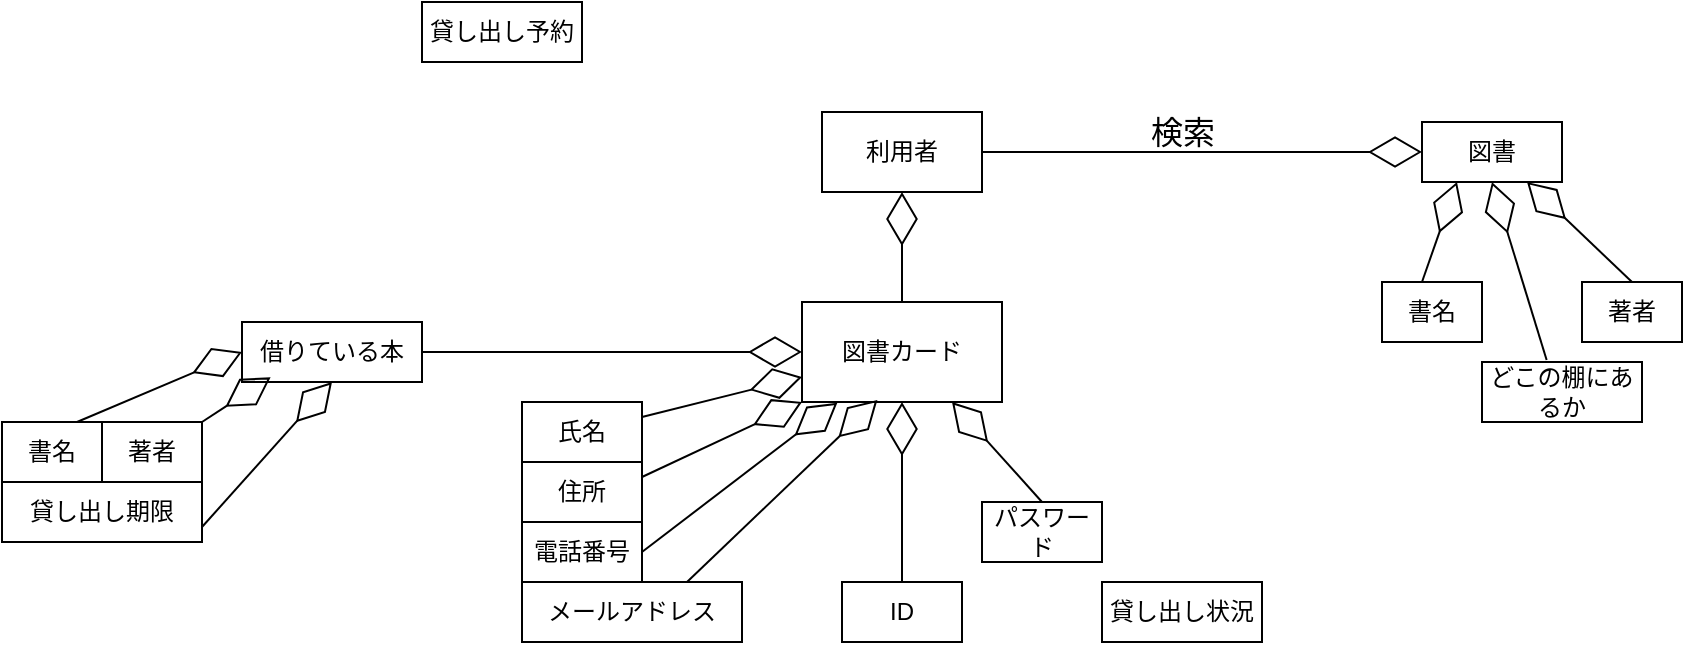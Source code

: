 <mxfile version="28.1.2">
  <diagram name="ページ1" id="u6jA_61jbAYdFf_GWUjm">
    <mxGraphModel dx="1187" dy="741" grid="1" gridSize="10" guides="1" tooltips="1" connect="1" arrows="1" fold="1" page="0" pageScale="1" pageWidth="827" pageHeight="1169" math="0" shadow="0">
      <root>
        <mxCell id="0" />
        <mxCell id="1" parent="0" />
        <mxCell id="ILgfrZimDDbZP_ykygF1-1" value="利用者" style="rounded=0;whiteSpace=wrap;html=1;" parent="1" vertex="1">
          <mxGeometry x="-320" y="-5" width="80" height="40" as="geometry" />
        </mxCell>
        <mxCell id="ILgfrZimDDbZP_ykygF1-2" value="図書カード" style="rounded=0;whiteSpace=wrap;html=1;" parent="1" vertex="1">
          <mxGeometry x="-330" y="90" width="100" height="50" as="geometry" />
        </mxCell>
        <mxCell id="ILgfrZimDDbZP_ykygF1-3" value="ID" style="rounded=0;whiteSpace=wrap;html=1;" parent="1" vertex="1">
          <mxGeometry x="-310" y="230" width="60" height="30" as="geometry" />
        </mxCell>
        <mxCell id="ILgfrZimDDbZP_ykygF1-7" value="" style="endArrow=diamondThin;endFill=0;endSize=24;html=1;rounded=0;fontSize=12;curved=1;exitX=0.5;exitY=0;exitDx=0;exitDy=0;entryX=0.5;entryY=1;entryDx=0;entryDy=0;" parent="1" source="ILgfrZimDDbZP_ykygF1-3" target="ILgfrZimDDbZP_ykygF1-2" edge="1">
          <mxGeometry width="160" relative="1" as="geometry">
            <mxPoint x="-310" y="160" as="sourcePoint" />
            <mxPoint x="-150" y="160" as="targetPoint" />
          </mxGeometry>
        </mxCell>
        <mxCell id="ILgfrZimDDbZP_ykygF1-11" value="" style="endArrow=diamondThin;endFill=0;endSize=24;html=1;rounded=0;fontSize=12;curved=1;" parent="1" source="ILgfrZimDDbZP_ykygF1-2" target="ILgfrZimDDbZP_ykygF1-1" edge="1">
          <mxGeometry width="160" relative="1" as="geometry">
            <mxPoint x="-210" y="190" as="sourcePoint" />
            <mxPoint x="-210" y="140" as="targetPoint" />
          </mxGeometry>
        </mxCell>
        <mxCell id="ILgfrZimDDbZP_ykygF1-13" value="氏名" style="rounded=0;whiteSpace=wrap;html=1;" parent="1" vertex="1">
          <mxGeometry x="-470" y="140" width="60" height="30" as="geometry" />
        </mxCell>
        <mxCell id="ILgfrZimDDbZP_ykygF1-14" value="住所" style="rounded=0;whiteSpace=wrap;html=1;" parent="1" vertex="1">
          <mxGeometry x="-470" y="170" width="60" height="30" as="geometry" />
        </mxCell>
        <mxCell id="ILgfrZimDDbZP_ykygF1-15" value="電話番号" style="rounded=0;whiteSpace=wrap;html=1;" parent="1" vertex="1">
          <mxGeometry x="-470" y="200" width="60" height="30" as="geometry" />
        </mxCell>
        <mxCell id="ILgfrZimDDbZP_ykygF1-16" value="メールアドレス" style="rounded=0;whiteSpace=wrap;html=1;" parent="1" vertex="1">
          <mxGeometry x="-470" y="230" width="110" height="30" as="geometry" />
        </mxCell>
        <mxCell id="ILgfrZimDDbZP_ykygF1-17" value="パスワード" style="rounded=0;whiteSpace=wrap;html=1;" parent="1" vertex="1">
          <mxGeometry x="-240" y="190" width="60" height="30" as="geometry" />
        </mxCell>
        <mxCell id="ILgfrZimDDbZP_ykygF1-18" value="貸し出し予約" style="whiteSpace=wrap;html=1;" parent="1" vertex="1">
          <mxGeometry x="-520" y="-60" width="80" height="30" as="geometry" />
        </mxCell>
        <mxCell id="ILgfrZimDDbZP_ykygF1-19" value="貸し出し期限" style="whiteSpace=wrap;html=1;" parent="1" vertex="1">
          <mxGeometry x="-730" y="180" width="100" height="30" as="geometry" />
        </mxCell>
        <mxCell id="ILgfrZimDDbZP_ykygF1-20" value="貸し出し状況" style="whiteSpace=wrap;html=1;" parent="1" vertex="1">
          <mxGeometry x="-180" y="230" width="80" height="30" as="geometry" />
        </mxCell>
        <mxCell id="ILgfrZimDDbZP_ykygF1-21" value="どこの棚にあるか" style="whiteSpace=wrap;html=1;" parent="1" vertex="1">
          <mxGeometry x="10" y="120" width="80" height="30" as="geometry" />
        </mxCell>
        <mxCell id="ILgfrZimDDbZP_ykygF1-22" value="図書" style="whiteSpace=wrap;html=1;" parent="1" vertex="1">
          <mxGeometry x="-20" width="70" height="30" as="geometry" />
        </mxCell>
        <mxCell id="ILgfrZimDDbZP_ykygF1-24" value="" style="endArrow=diamondThin;endFill=0;endSize=24;html=1;rounded=0;fontSize=12;curved=1;entryX=0;entryY=0.5;entryDx=0;entryDy=0;exitX=1;exitY=0.5;exitDx=0;exitDy=0;" parent="1" source="ILgfrZimDDbZP_ykygF1-1" target="ILgfrZimDDbZP_ykygF1-22" edge="1">
          <mxGeometry width="160" relative="1" as="geometry">
            <mxPoint x="-220" y="14.5" as="sourcePoint" />
            <mxPoint x="-60" y="14.5" as="targetPoint" />
          </mxGeometry>
        </mxCell>
        <mxCell id="ILgfrZimDDbZP_ykygF1-25" value="検索" style="text;html=1;align=center;verticalAlign=middle;resizable=0;points=[];autosize=1;strokeColor=none;fillColor=none;fontSize=16;" parent="1" vertex="1">
          <mxGeometry x="-170" y="-10" width="60" height="30" as="geometry" />
        </mxCell>
        <mxCell id="ILgfrZimDDbZP_ykygF1-28" value="書名" style="whiteSpace=wrap;html=1;" parent="1" vertex="1">
          <mxGeometry x="-40" y="80" width="50" height="30" as="geometry" />
        </mxCell>
        <mxCell id="ILgfrZimDDbZP_ykygF1-29" value="著者" style="whiteSpace=wrap;html=1;" parent="1" vertex="1">
          <mxGeometry x="60" y="80" width="50" height="30" as="geometry" />
        </mxCell>
        <mxCell id="ILgfrZimDDbZP_ykygF1-31" value="" style="endArrow=diamondThin;endFill=0;endSize=24;html=1;rounded=0;fontSize=12;curved=1;entryX=0.25;entryY=1;entryDx=0;entryDy=0;exitX=0.4;exitY=0;exitDx=0;exitDy=0;exitPerimeter=0;" parent="1" source="ILgfrZimDDbZP_ykygF1-28" target="ILgfrZimDDbZP_ykygF1-22" edge="1">
          <mxGeometry width="160" relative="1" as="geometry">
            <mxPoint x="10" y="80" as="sourcePoint" />
            <mxPoint x="165" y="120" as="targetPoint" />
          </mxGeometry>
        </mxCell>
        <mxCell id="ILgfrZimDDbZP_ykygF1-34" value="" style="endArrow=diamondThin;endFill=0;endSize=24;html=1;rounded=0;fontSize=12;curved=1;entryX=0.75;entryY=1;entryDx=0;entryDy=0;exitX=0.5;exitY=0;exitDx=0;exitDy=0;" parent="1" source="ILgfrZimDDbZP_ykygF1-29" target="ILgfrZimDDbZP_ykygF1-22" edge="1">
          <mxGeometry width="160" relative="1" as="geometry">
            <mxPoint x="-50" y="190" as="sourcePoint" />
            <mxPoint x="110" y="190" as="targetPoint" />
          </mxGeometry>
        </mxCell>
        <mxCell id="ILgfrZimDDbZP_ykygF1-35" value="" style="endArrow=diamondThin;endFill=0;endSize=24;html=1;rounded=0;fontSize=12;curved=1;entryX=0;entryY=0.75;entryDx=0;entryDy=0;exitX=1;exitY=0.25;exitDx=0;exitDy=0;" parent="1" source="ILgfrZimDDbZP_ykygF1-13" target="ILgfrZimDDbZP_ykygF1-2" edge="1">
          <mxGeometry width="160" relative="1" as="geometry">
            <mxPoint x="-410" y="80" as="sourcePoint" />
            <mxPoint x="-320" y="190" as="targetPoint" />
          </mxGeometry>
        </mxCell>
        <mxCell id="ILgfrZimDDbZP_ykygF1-37" value="" style="endArrow=diamondThin;endFill=0;endSize=24;html=1;rounded=0;fontSize=12;curved=1;entryX=0;entryY=1;entryDx=0;entryDy=0;exitX=1;exitY=0.25;exitDx=0;exitDy=0;" parent="1" source="ILgfrZimDDbZP_ykygF1-14" target="ILgfrZimDDbZP_ykygF1-2" edge="1">
          <mxGeometry width="160" relative="1" as="geometry">
            <mxPoint x="-480" y="190" as="sourcePoint" />
            <mxPoint x="-320" y="190" as="targetPoint" />
          </mxGeometry>
        </mxCell>
        <mxCell id="ILgfrZimDDbZP_ykygF1-39" value="" style="endArrow=diamondThin;endFill=0;endSize=24;html=1;rounded=0;fontSize=12;curved=1;entryX=0.177;entryY=1.007;entryDx=0;entryDy=0;exitX=1;exitY=0.5;exitDx=0;exitDy=0;entryPerimeter=0;" parent="1" source="ILgfrZimDDbZP_ykygF1-15" target="ILgfrZimDDbZP_ykygF1-2" edge="1">
          <mxGeometry width="160" relative="1" as="geometry">
            <mxPoint x="-480" y="190" as="sourcePoint" />
            <mxPoint x="-320" y="190" as="targetPoint" />
          </mxGeometry>
        </mxCell>
        <mxCell id="ILgfrZimDDbZP_ykygF1-41" value="" style="endArrow=diamondThin;endFill=0;endSize=24;html=1;rounded=0;fontSize=12;curved=1;entryX=0.5;entryY=1;entryDx=0;entryDy=0;exitX=0.404;exitY=-0.033;exitDx=0;exitDy=0;exitPerimeter=0;" parent="1" source="ILgfrZimDDbZP_ykygF1-21" target="ILgfrZimDDbZP_ykygF1-22" edge="1">
          <mxGeometry width="160" relative="1" as="geometry">
            <mxPoint x="-150" y="190" as="sourcePoint" />
            <mxPoint x="10" y="190" as="targetPoint" />
          </mxGeometry>
        </mxCell>
        <mxCell id="ILgfrZimDDbZP_ykygF1-43" value="" style="endArrow=diamondThin;endFill=0;endSize=24;html=1;rounded=0;fontSize=12;curved=1;entryX=0.75;entryY=1;entryDx=0;entryDy=0;exitX=0.5;exitY=0;exitDx=0;exitDy=0;" parent="1" source="ILgfrZimDDbZP_ykygF1-17" target="ILgfrZimDDbZP_ykygF1-2" edge="1">
          <mxGeometry width="160" relative="1" as="geometry">
            <mxPoint x="-150" y="190" as="sourcePoint" />
            <mxPoint x="10" y="190" as="targetPoint" />
          </mxGeometry>
        </mxCell>
        <mxCell id="ILgfrZimDDbZP_ykygF1-44" value="" style="endArrow=diamondThin;endFill=0;endSize=24;html=1;rounded=0;fontSize=12;curved=1;entryX=0.377;entryY=0.98;entryDx=0;entryDy=0;exitX=0.75;exitY=0;exitDx=0;exitDy=0;entryPerimeter=0;" parent="1" source="ILgfrZimDDbZP_ykygF1-16" target="ILgfrZimDDbZP_ykygF1-2" edge="1">
          <mxGeometry width="160" relative="1" as="geometry">
            <mxPoint x="-400" y="190" as="sourcePoint" />
            <mxPoint x="-240" y="190" as="targetPoint" />
          </mxGeometry>
        </mxCell>
        <mxCell id="ILgfrZimDDbZP_ykygF1-48" value="借りている本" style="whiteSpace=wrap;html=1;" parent="1" vertex="1">
          <mxGeometry x="-610" y="100" width="90" height="30" as="geometry" />
        </mxCell>
        <mxCell id="ILgfrZimDDbZP_ykygF1-49" value="" style="endArrow=diamondThin;endFill=0;endSize=24;html=1;rounded=0;fontSize=12;curved=1;entryX=0;entryY=0.5;entryDx=0;entryDy=0;exitX=1;exitY=0.5;exitDx=0;exitDy=0;" parent="1" source="ILgfrZimDDbZP_ykygF1-48" target="ILgfrZimDDbZP_ykygF1-2" edge="1">
          <mxGeometry width="160" relative="1" as="geometry">
            <mxPoint x="-600" y="70" as="sourcePoint" />
            <mxPoint x="-440" y="70" as="targetPoint" />
          </mxGeometry>
        </mxCell>
        <mxCell id="ILgfrZimDDbZP_ykygF1-50" value="書名" style="whiteSpace=wrap;html=1;" parent="1" vertex="1">
          <mxGeometry x="-730" y="150" width="50" height="30" as="geometry" />
        </mxCell>
        <mxCell id="ILgfrZimDDbZP_ykygF1-51" value="著者" style="whiteSpace=wrap;html=1;" parent="1" vertex="1">
          <mxGeometry x="-680" y="150" width="50" height="30" as="geometry" />
        </mxCell>
        <mxCell id="ILgfrZimDDbZP_ykygF1-54" value="" style="endArrow=diamondThin;endFill=0;endSize=24;html=1;rounded=0;fontSize=12;curved=1;exitX=1;exitY=0;exitDx=0;exitDy=0;entryX=0.159;entryY=0.922;entryDx=0;entryDy=0;entryPerimeter=0;" parent="1" source="ILgfrZimDDbZP_ykygF1-51" target="ILgfrZimDDbZP_ykygF1-48" edge="1">
          <mxGeometry width="160" relative="1" as="geometry">
            <mxPoint x="-610" y="70" as="sourcePoint" />
            <mxPoint x="-450" y="70" as="targetPoint" />
          </mxGeometry>
        </mxCell>
        <mxCell id="ILgfrZimDDbZP_ykygF1-55" value="" style="endArrow=diamondThin;endFill=0;endSize=24;html=1;rounded=0;fontSize=12;curved=1;exitX=0.75;exitY=0;exitDx=0;exitDy=0;entryX=0;entryY=0.5;entryDx=0;entryDy=0;" parent="1" source="ILgfrZimDDbZP_ykygF1-50" target="ILgfrZimDDbZP_ykygF1-48" edge="1">
          <mxGeometry width="160" relative="1" as="geometry">
            <mxPoint x="-610" y="70" as="sourcePoint" />
            <mxPoint x="-450" y="70" as="targetPoint" />
          </mxGeometry>
        </mxCell>
        <mxCell id="ILgfrZimDDbZP_ykygF1-56" value="" style="endArrow=diamondThin;endFill=0;endSize=24;html=1;rounded=0;fontSize=12;curved=1;exitX=1;exitY=0.75;exitDx=0;exitDy=0;entryX=0.5;entryY=1;entryDx=0;entryDy=0;" parent="1" source="ILgfrZimDDbZP_ykygF1-19" target="ILgfrZimDDbZP_ykygF1-48" edge="1">
          <mxGeometry width="160" relative="1" as="geometry">
            <mxPoint x="-610" y="70" as="sourcePoint" />
            <mxPoint x="-450" y="70" as="targetPoint" />
          </mxGeometry>
        </mxCell>
      </root>
    </mxGraphModel>
  </diagram>
</mxfile>
